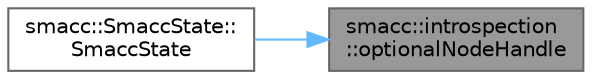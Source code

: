 digraph "smacc::introspection::optionalNodeHandle"
{
 // LATEX_PDF_SIZE
  bgcolor="transparent";
  edge [fontname=Helvetica,fontsize=10,labelfontname=Helvetica,labelfontsize=10];
  node [fontname=Helvetica,fontsize=10,shape=box,height=0.2,width=0.4];
  rankdir="RL";
  Node1 [label="smacc::introspection\l::optionalNodeHandle",height=0.2,width=0.4,color="gray40", fillcolor="grey60", style="filled", fontcolor="black",tooltip=" "];
  Node1 -> Node2 [dir="back",color="steelblue1",style="solid"];
  Node2 [label="smacc::SmaccState::\lSmaccState",height=0.2,width=0.4,color="grey40", fillcolor="white", style="filled",URL="$classsmacc_1_1SmaccState.html#adc225018fe91da47e6e9f1d20150b26a",tooltip=" "];
}

